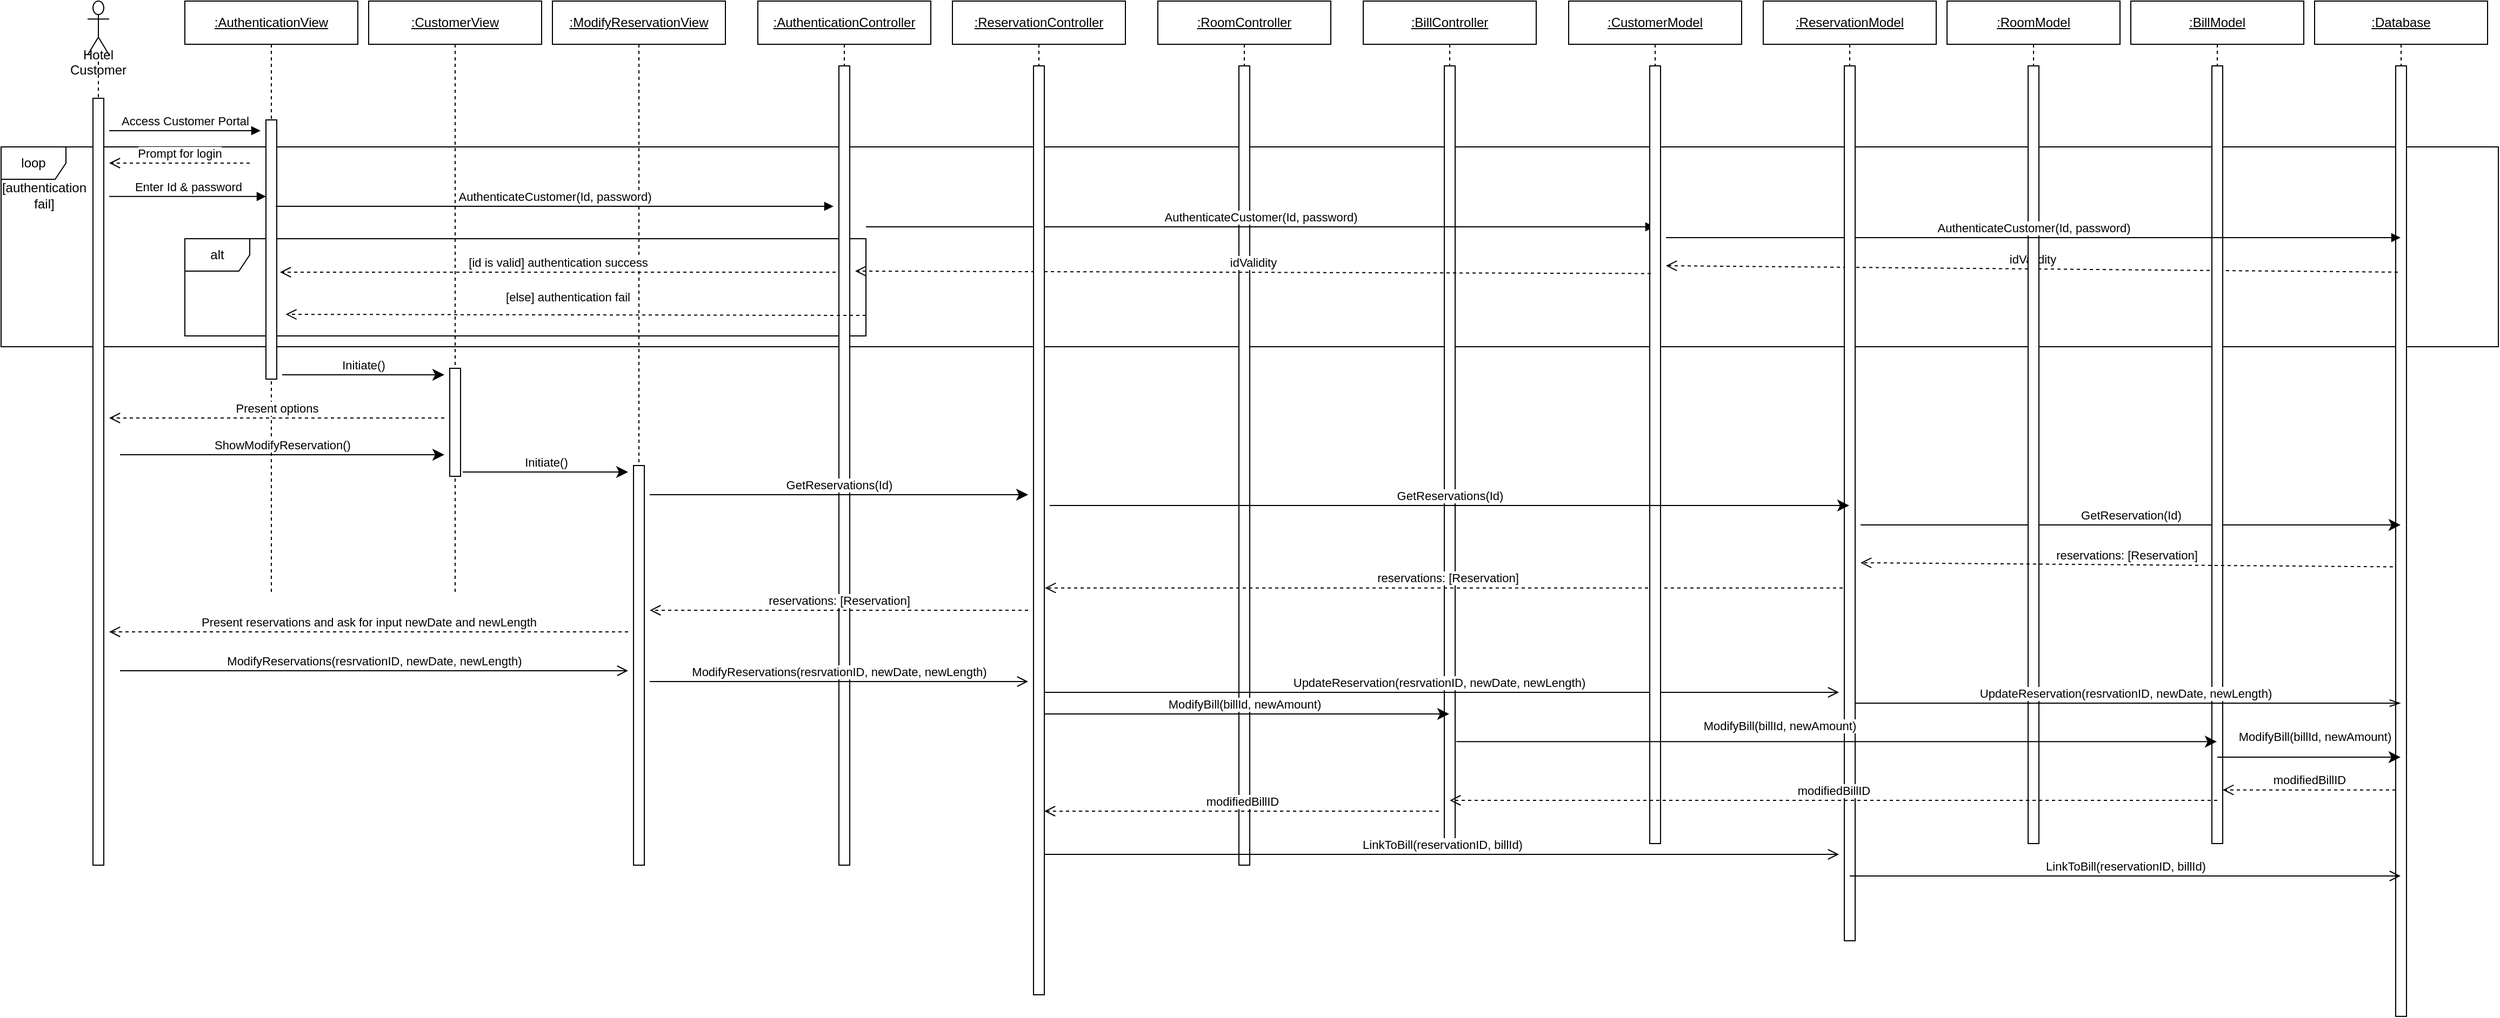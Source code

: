 <mxfile version="20.4.0" type="device"><diagram id="EpxMUwXgbM7p6y1-BHpj" name="Page-1"><mxGraphModel dx="2271" dy="1170" grid="1" gridSize="10" guides="1" tooltips="1" connect="1" arrows="1" fold="1" page="1" pageScale="1" pageWidth="1100" pageHeight="850" math="0" shadow="0"><root><mxCell id="0"/><mxCell id="1" parent="0"/><mxCell id="3EWrQ-oBs63gJlRdLufB-16" value="loop" style="shape=umlFrame;whiteSpace=wrap;html=1;" parent="1" vertex="1"><mxGeometry x="40" y="295" width="2310" height="185" as="geometry"/></mxCell><mxCell id="3EWrQ-oBs63gJlRdLufB-24" value="alt" style="shape=umlFrame;whiteSpace=wrap;html=1;" parent="1" vertex="1"><mxGeometry x="210" y="380" width="630" height="90" as="geometry"/></mxCell><mxCell id="3EWrQ-oBs63gJlRdLufB-3" value="Hotel Customer" style="shape=umlLifeline;participant=umlActor;perimeter=lifelinePerimeter;whiteSpace=wrap;html=1;container=1;collapsible=0;recursiveResize=0;verticalAlign=top;spacingTop=36;outlineConnect=0;size=50;" parent="1" vertex="1"><mxGeometry x="120" y="160" width="20" height="800" as="geometry"/></mxCell><mxCell id="3EWrQ-oBs63gJlRdLufB-10" value="" style="html=1;points=[];perimeter=orthogonalPerimeter;" parent="3EWrQ-oBs63gJlRdLufB-3" vertex="1"><mxGeometry x="5" y="90" width="10" height="710" as="geometry"/></mxCell><mxCell id="3EWrQ-oBs63gJlRdLufB-4" value="&lt;u&gt;:ModifyReservationView&lt;/u&gt;" style="shape=umlLifeline;perimeter=lifelinePerimeter;whiteSpace=wrap;html=1;container=1;collapsible=0;recursiveResize=0;outlineConnect=0;" parent="1" vertex="1"><mxGeometry x="550" y="160" width="160" height="800" as="geometry"/></mxCell><mxCell id="3EWrQ-oBs63gJlRdLufB-30" value="" style="html=1;points=[];perimeter=orthogonalPerimeter;" parent="3EWrQ-oBs63gJlRdLufB-4" vertex="1"><mxGeometry x="75" y="430" width="10" height="370" as="geometry"/></mxCell><mxCell id="3EWrQ-oBs63gJlRdLufB-5" value="&lt;u&gt;:AuthenticationView&lt;/u&gt;" style="shape=umlLifeline;perimeter=lifelinePerimeter;whiteSpace=wrap;html=1;container=1;collapsible=0;recursiveResize=0;outlineConnect=0;" parent="1" vertex="1"><mxGeometry x="210" y="160" width="160" height="550" as="geometry"/></mxCell><mxCell id="3EWrQ-oBs63gJlRdLufB-12" value="" style="html=1;points=[];perimeter=orthogonalPerimeter;" parent="3EWrQ-oBs63gJlRdLufB-5" vertex="1"><mxGeometry x="75" y="110" width="10" height="240" as="geometry"/></mxCell><mxCell id="3EWrQ-oBs63gJlRdLufB-6" value="&lt;u&gt;:RoomController&lt;/u&gt;" style="shape=umlLifeline;perimeter=lifelinePerimeter;whiteSpace=wrap;html=1;container=1;collapsible=0;recursiveResize=0;outlineConnect=0;" parent="1" vertex="1"><mxGeometry x="1110" y="160" width="160" height="800" as="geometry"/></mxCell><mxCell id="3EWrQ-oBs63gJlRdLufB-34" value="" style="html=1;points=[];perimeter=orthogonalPerimeter;" parent="3EWrQ-oBs63gJlRdLufB-6" vertex="1"><mxGeometry x="75" y="60" width="10" height="740" as="geometry"/></mxCell><mxCell id="_DIsXy_g9aee6iMMdGKL-7" value="modifiedBillID" style="html=1;verticalAlign=bottom;endArrow=open;dashed=1;endSize=8;" edge="1" parent="3EWrQ-oBs63gJlRdLufB-6"><mxGeometry relative="1" as="geometry"><mxPoint x="260" y="750" as="sourcePoint"/><mxPoint x="-104.996" y="750" as="targetPoint"/></mxGeometry></mxCell><mxCell id="3EWrQ-oBs63gJlRdLufB-7" value="&lt;u&gt;:AuthenticationController&lt;/u&gt;" style="shape=umlLifeline;perimeter=lifelinePerimeter;whiteSpace=wrap;html=1;container=1;collapsible=0;recursiveResize=0;outlineConnect=0;" parent="1" vertex="1"><mxGeometry x="740" y="160" width="160" height="800" as="geometry"/></mxCell><mxCell id="3EWrQ-oBs63gJlRdLufB-15" value="" style="html=1;points=[];perimeter=orthogonalPerimeter;" parent="3EWrQ-oBs63gJlRdLufB-7" vertex="1"><mxGeometry x="75" y="60" width="10" height="740" as="geometry"/></mxCell><mxCell id="3EWrQ-oBs63gJlRdLufB-8" value="&lt;u&gt;:BillController&lt;/u&gt;" style="shape=umlLifeline;perimeter=lifelinePerimeter;whiteSpace=wrap;html=1;container=1;collapsible=0;recursiveResize=0;outlineConnect=0;" parent="1" vertex="1"><mxGeometry x="1300" y="160" width="160" height="780" as="geometry"/></mxCell><mxCell id="3EWrQ-oBs63gJlRdLufB-35" value="" style="html=1;points=[];perimeter=orthogonalPerimeter;" parent="3EWrQ-oBs63gJlRdLufB-8" vertex="1"><mxGeometry x="75" y="60" width="10" height="720" as="geometry"/></mxCell><mxCell id="3EWrQ-oBs63gJlRdLufB-9" value="&lt;u&gt;:Database&lt;/u&gt;" style="shape=umlLifeline;perimeter=lifelinePerimeter;whiteSpace=wrap;html=1;container=1;collapsible=0;recursiveResize=0;outlineConnect=0;" parent="1" vertex="1"><mxGeometry x="2180" y="160" width="160" height="940" as="geometry"/></mxCell><mxCell id="3EWrQ-oBs63gJlRdLufB-13" value="" style="html=1;points=[];perimeter=orthogonalPerimeter;" parent="3EWrQ-oBs63gJlRdLufB-9" vertex="1"><mxGeometry x="75" y="60" width="10" height="880" as="geometry"/></mxCell><mxCell id="3EWrQ-oBs63gJlRdLufB-11" value="Access Customer Portal" style="html=1;verticalAlign=bottom;endArrow=block;" parent="1" edge="1"><mxGeometry width="80" relative="1" as="geometry"><mxPoint x="140" y="280" as="sourcePoint"/><mxPoint x="280" y="280" as="targetPoint"/></mxGeometry></mxCell><mxCell id="3EWrQ-oBs63gJlRdLufB-14" value="Prompt for login" style="html=1;verticalAlign=bottom;endArrow=open;dashed=1;endSize=8;" parent="1" edge="1"><mxGeometry relative="1" as="geometry"><mxPoint x="270" y="310" as="sourcePoint"/><mxPoint x="140" y="310" as="targetPoint"/></mxGeometry></mxCell><mxCell id="3EWrQ-oBs63gJlRdLufB-17" value="[authentication fail]" style="text;html=1;strokeColor=none;fillColor=none;align=center;verticalAlign=middle;whiteSpace=wrap;rounded=0;" parent="1" vertex="1"><mxGeometry x="60" y="330" width="40" height="20" as="geometry"/></mxCell><mxCell id="3EWrQ-oBs63gJlRdLufB-18" value="Enter Id &amp;amp; password" style="html=1;verticalAlign=bottom;endArrow=block;exitX=1.5;exitY=0.128;exitDx=0;exitDy=0;exitPerimeter=0;" parent="1" source="3EWrQ-oBs63gJlRdLufB-10" target="3EWrQ-oBs63gJlRdLufB-12" edge="1"><mxGeometry width="80" relative="1" as="geometry"><mxPoint x="150" y="290" as="sourcePoint"/><mxPoint x="290" y="290" as="targetPoint"/></mxGeometry></mxCell><mxCell id="3EWrQ-oBs63gJlRdLufB-19" value="AuthenticateCustomer(Id, password)" style="html=1;verticalAlign=bottom;endArrow=block;" parent="1" edge="1"><mxGeometry width="80" relative="1" as="geometry"><mxPoint x="294" y="350" as="sourcePoint"/><mxPoint x="810" y="350" as="targetPoint"/></mxGeometry></mxCell><mxCell id="3EWrQ-oBs63gJlRdLufB-20" value="AuthenticateCustomer(Id, password)" style="html=1;verticalAlign=bottom;endArrow=block;" parent="1" edge="1" target="62-GpjqkKZHMpxuvRS4g-1"><mxGeometry width="80" relative="1" as="geometry"><mxPoint x="840" y="369" as="sourcePoint"/><mxPoint x="1360" y="369" as="targetPoint"/></mxGeometry></mxCell><mxCell id="3EWrQ-oBs63gJlRdLufB-21" value="idValidity" style="html=1;verticalAlign=bottom;endArrow=open;dashed=1;endSize=8;exitX=0.2;exitY=0.217;exitDx=0;exitDy=0;exitPerimeter=0;" parent="1" source="3EWrQ-oBs63gJlRdLufB-13" edge="1"><mxGeometry relative="1" as="geometry"><mxPoint x="1550" y="405" as="sourcePoint"/><mxPoint x="1580" y="405" as="targetPoint"/></mxGeometry></mxCell><mxCell id="3EWrQ-oBs63gJlRdLufB-22" value="[id is valid] authentication success" style="html=1;verticalAlign=bottom;endArrow=open;dashed=1;endSize=8;" parent="1" edge="1"><mxGeometry relative="1" as="geometry"><mxPoint x="812" y="411" as="sourcePoint"/><mxPoint x="298" y="411" as="targetPoint"/></mxGeometry></mxCell><mxCell id="3EWrQ-oBs63gJlRdLufB-23" value="[else] authentication fail" style="html=1;verticalAlign=bottom;endArrow=open;dashed=1;endSize=8;exitX=1;exitY=0.789;exitDx=0;exitDy=0;exitPerimeter=0;entryX=0.148;entryY=0.778;entryDx=0;entryDy=0;entryPerimeter=0;" parent="1" source="3EWrQ-oBs63gJlRdLufB-24" target="3EWrQ-oBs63gJlRdLufB-24" edge="1"><mxGeometry x="0.028" y="-8" relative="1" as="geometry"><mxPoint x="664" y="421" as="sourcePoint"/><mxPoint x="304" y="420" as="targetPoint"/><mxPoint as="offset"/></mxGeometry></mxCell><mxCell id="3EWrQ-oBs63gJlRdLufB-25" value="Initiate()" style="html=1;verticalAlign=bottom;endArrow=classic;endSize=8;endFill=1;" parent="1" edge="1"><mxGeometry relative="1" as="geometry"><mxPoint x="300" y="506" as="sourcePoint"/><mxPoint x="450" y="506" as="targetPoint"/></mxGeometry></mxCell><mxCell id="3EWrQ-oBs63gJlRdLufB-26" value="&lt;u&gt;:CustomerView&lt;/u&gt;" style="shape=umlLifeline;perimeter=lifelinePerimeter;whiteSpace=wrap;html=1;container=1;collapsible=0;recursiveResize=0;outlineConnect=0;" parent="1" vertex="1"><mxGeometry x="380" y="160" width="160" height="550" as="geometry"/></mxCell><mxCell id="3EWrQ-oBs63gJlRdLufB-27" value="" style="html=1;points=[];perimeter=orthogonalPerimeter;" parent="3EWrQ-oBs63gJlRdLufB-26" vertex="1"><mxGeometry x="75" y="340" width="10" height="100" as="geometry"/></mxCell><mxCell id="3EWrQ-oBs63gJlRdLufB-28" value="Present options" style="html=1;verticalAlign=bottom;endArrow=open;dashed=1;endSize=8;" parent="1" edge="1"><mxGeometry relative="1" as="geometry"><mxPoint x="450" y="546" as="sourcePoint"/><mxPoint x="140" y="546" as="targetPoint"/></mxGeometry></mxCell><mxCell id="3EWrQ-oBs63gJlRdLufB-29" value="ShowModifyReservation()" style="html=1;verticalAlign=bottom;endArrow=classic;endSize=8;endFill=1;" parent="1" edge="1"><mxGeometry relative="1" as="geometry"><mxPoint x="150" y="580" as="sourcePoint"/><mxPoint x="450" y="580" as="targetPoint"/></mxGeometry></mxCell><mxCell id="3EWrQ-oBs63gJlRdLufB-31" value="Initiate()" style="html=1;verticalAlign=bottom;endArrow=classic;endSize=8;endFill=1;exitX=1.2;exitY=0.96;exitDx=0;exitDy=0;exitPerimeter=0;" parent="1" source="3EWrQ-oBs63gJlRdLufB-27" edge="1"><mxGeometry relative="1" as="geometry"><mxPoint x="310" y="516" as="sourcePoint"/><mxPoint x="620" y="596" as="targetPoint"/></mxGeometry></mxCell><mxCell id="3EWrQ-oBs63gJlRdLufB-33" value="GetReservations(Id)" style="html=1;verticalAlign=bottom;endArrow=classic;endSize=8;endFill=1;" parent="1" edge="1"><mxGeometry relative="1" as="geometry"><mxPoint x="640" y="617" as="sourcePoint"/><mxPoint x="990" y="617" as="targetPoint"/></mxGeometry></mxCell><mxCell id="3EWrQ-oBs63gJlRdLufB-37" value="GetReservation(Id)" style="html=1;verticalAlign=bottom;endArrow=classic;endSize=8;endFill=1;" parent="1" target="3EWrQ-oBs63gJlRdLufB-9" edge="1"><mxGeometry relative="1" as="geometry"><mxPoint x="1760" y="645" as="sourcePoint"/><mxPoint x="1550" y="645" as="targetPoint"/></mxGeometry></mxCell><mxCell id="3EWrQ-oBs63gJlRdLufB-39" value="reservations: [Reservation]" style="html=1;verticalAlign=bottom;endArrow=open;dashed=1;endSize=8;entryX=1.057;entryY=0.562;entryDx=0;entryDy=0;entryPerimeter=0;" parent="1" edge="1" target="_DIsXy_g9aee6iMMdGKL-2" source="_DIsXy_g9aee6iMMdGKL-3"><mxGeometry relative="1" as="geometry"><mxPoint x="1560" y="688" as="sourcePoint"/><mxPoint x="1200" y="688" as="targetPoint"/></mxGeometry></mxCell><mxCell id="3EWrQ-oBs63gJlRdLufB-40" value="reservations: [Reservation]" style="html=1;verticalAlign=bottom;endArrow=open;dashed=1;endSize=8;" parent="1" edge="1"><mxGeometry relative="1" as="geometry"><mxPoint x="990" y="724" as="sourcePoint"/><mxPoint x="640" y="724" as="targetPoint"/></mxGeometry></mxCell><mxCell id="3EWrQ-oBs63gJlRdLufB-42" value="Present reservations and ask for input newDate and newLength" style="html=1;verticalAlign=bottom;endArrow=open;dashed=1;endSize=8;" parent="1" edge="1"><mxGeometry relative="1" as="geometry"><mxPoint x="620" y="744" as="sourcePoint"/><mxPoint x="140" y="744" as="targetPoint"/></mxGeometry></mxCell><mxCell id="3EWrQ-oBs63gJlRdLufB-43" value="ModifyReservations(resrvationID, newDate, newLength)" style="html=1;verticalAlign=bottom;endArrow=open;endSize=8;endFill=0;" parent="1" edge="1"><mxGeometry relative="1" as="geometry"><mxPoint x="150" y="780" as="sourcePoint"/><mxPoint x="620" y="780" as="targetPoint"/></mxGeometry></mxCell><mxCell id="3EWrQ-oBs63gJlRdLufB-44" value="ModifyReservations(resrvationID, newDate, newLength)" style="html=1;verticalAlign=bottom;endArrow=open;endSize=8;endFill=0;" parent="1" edge="1"><mxGeometry relative="1" as="geometry"><mxPoint x="640" y="790" as="sourcePoint"/><mxPoint x="990" y="790" as="targetPoint"/></mxGeometry></mxCell><mxCell id="3EWrQ-oBs63gJlRdLufB-45" value="UpdateReservation(resrvationID, newDate, newLength)" style="html=1;verticalAlign=bottom;endArrow=open;endSize=8;endFill=0;" parent="1" edge="1" source="_DIsXy_g9aee6iMMdGKL-1"><mxGeometry relative="1" as="geometry"><mxPoint x="1200" y="800" as="sourcePoint"/><mxPoint x="1740" y="800" as="targetPoint"/></mxGeometry></mxCell><mxCell id="3EWrQ-oBs63gJlRdLufB-46" value="ModifyBill(billId, newAmount)" style="html=1;verticalAlign=bottom;endArrow=classic;endSize=8;endFill=1;" parent="1" edge="1" target="3EWrQ-oBs63gJlRdLufB-8" source="_DIsXy_g9aee6iMMdGKL-1"><mxGeometry relative="1" as="geometry"><mxPoint x="1210" y="829" as="sourcePoint"/><mxPoint x="1360" y="829" as="targetPoint"/><Array as="points"><mxPoint x="1250" y="820"/></Array></mxGeometry></mxCell><mxCell id="62-GpjqkKZHMpxuvRS4g-1" value="&lt;u&gt;:CustomerModel&lt;/u&gt;" style="shape=umlLifeline;perimeter=lifelinePerimeter;whiteSpace=wrap;html=1;container=1;collapsible=0;recursiveResize=0;outlineConnect=0;" parent="1" vertex="1"><mxGeometry x="1490" y="160" width="160" height="780" as="geometry"/></mxCell><mxCell id="62-GpjqkKZHMpxuvRS4g-2" value="" style="html=1;points=[];perimeter=orthogonalPerimeter;" parent="62-GpjqkKZHMpxuvRS4g-1" vertex="1"><mxGeometry x="75" y="60" width="10" height="720" as="geometry"/></mxCell><mxCell id="62-GpjqkKZHMpxuvRS4g-3" value="&lt;u&gt;:RoomModel&lt;/u&gt;" style="shape=umlLifeline;perimeter=lifelinePerimeter;whiteSpace=wrap;html=1;container=1;collapsible=0;recursiveResize=0;outlineConnect=0;" parent="1" vertex="1"><mxGeometry x="1840" y="160" width="160" height="780" as="geometry"/></mxCell><mxCell id="62-GpjqkKZHMpxuvRS4g-4" value="" style="html=1;points=[];perimeter=orthogonalPerimeter;" parent="62-GpjqkKZHMpxuvRS4g-3" vertex="1"><mxGeometry x="75" y="60" width="10" height="720" as="geometry"/></mxCell><mxCell id="62-GpjqkKZHMpxuvRS4g-5" value="&lt;u&gt;:BillModel&lt;/u&gt;" style="shape=umlLifeline;perimeter=lifelinePerimeter;whiteSpace=wrap;html=1;container=1;collapsible=0;recursiveResize=0;outlineConnect=0;" parent="1" vertex="1"><mxGeometry x="2010" y="160" width="160" height="780" as="geometry"/></mxCell><mxCell id="62-GpjqkKZHMpxuvRS4g-6" value="" style="html=1;points=[];perimeter=orthogonalPerimeter;" parent="62-GpjqkKZHMpxuvRS4g-5" vertex="1"><mxGeometry x="75" y="60" width="10" height="720" as="geometry"/></mxCell><mxCell id="62-GpjqkKZHMpxuvRS4g-7" value="AuthenticateCustomer(Id, password)" style="html=1;verticalAlign=bottom;endArrow=block;" parent="1" target="3EWrQ-oBs63gJlRdLufB-9" edge="1"><mxGeometry width="80" relative="1" as="geometry"><mxPoint x="1580" y="379" as="sourcePoint"/><mxPoint x="1560" y="379" as="targetPoint"/></mxGeometry></mxCell><mxCell id="62-GpjqkKZHMpxuvRS4g-8" value="idValidity" style="html=1;verticalAlign=bottom;endArrow=open;dashed=1;endSize=8;exitX=0.1;exitY=0.267;exitDx=0;exitDy=0;exitPerimeter=0;" parent="1" source="62-GpjqkKZHMpxuvRS4g-2" edge="1"><mxGeometry relative="1" as="geometry"><mxPoint x="1380" y="405" as="sourcePoint"/><mxPoint x="830" y="410" as="targetPoint"/></mxGeometry></mxCell><mxCell id="62-GpjqkKZHMpxuvRS4g-11" value="reservations: [Reservation]" style="html=1;verticalAlign=bottom;endArrow=open;dashed=1;endSize=8;exitX=-0.257;exitY=0.527;exitDx=0;exitDy=0;exitPerimeter=0;" parent="1" source="3EWrQ-oBs63gJlRdLufB-13" edge="1"><mxGeometry relative="1" as="geometry"><mxPoint x="1560" y="698" as="sourcePoint"/><mxPoint x="1760" y="680" as="targetPoint"/></mxGeometry></mxCell><mxCell id="62-GpjqkKZHMpxuvRS4g-13" value="UpdateReservation(resrvationID, newDate, newLength)" style="html=1;verticalAlign=bottom;endArrow=openThin;endSize=8;endFill=0;" parent="1" target="3EWrQ-oBs63gJlRdLufB-9" edge="1" source="_DIsXy_g9aee6iMMdGKL-3"><mxGeometry relative="1" as="geometry"><mxPoint x="1930" y="820" as="sourcePoint"/><mxPoint x="1929.5" y="820" as="targetPoint"/><Array as="points"><mxPoint x="2010" y="810"/></Array></mxGeometry></mxCell><mxCell id="62-GpjqkKZHMpxuvRS4g-14" value="ModifyBill(billId, newAmount)" style="html=1;verticalAlign=bottom;endArrow=classic;endSize=8;endFill=1;" parent="1" target="3EWrQ-oBs63gJlRdLufB-9" edge="1"><mxGeometry x="0.059" y="10" relative="1" as="geometry"><mxPoint x="2090" y="860" as="sourcePoint"/><mxPoint x="2099.5" y="855.68" as="targetPoint"/><mxPoint as="offset"/></mxGeometry></mxCell><mxCell id="62-GpjqkKZHMpxuvRS4g-15" value="modifiedBillID" style="html=1;verticalAlign=bottom;endArrow=open;dashed=1;endSize=8;entryX=1;entryY=0.931;entryDx=0;entryDy=0;entryPerimeter=0;" parent="1" source="3EWrQ-oBs63gJlRdLufB-13" target="62-GpjqkKZHMpxuvRS4g-6" edge="1"><mxGeometry relative="1" as="geometry"><mxPoint x="1323" y="912.28" as="sourcePoint"/><mxPoint x="970" y="912" as="targetPoint"/></mxGeometry></mxCell><mxCell id="_DIsXy_g9aee6iMMdGKL-1" value="&lt;u&gt;:ReservationController&lt;/u&gt;" style="shape=umlLifeline;perimeter=lifelinePerimeter;whiteSpace=wrap;html=1;container=1;collapsible=0;recursiveResize=0;outlineConnect=0;" vertex="1" parent="1"><mxGeometry x="920" y="160" width="160" height="920" as="geometry"/></mxCell><mxCell id="_DIsXy_g9aee6iMMdGKL-2" value="" style="html=1;points=[];perimeter=orthogonalPerimeter;" vertex="1" parent="_DIsXy_g9aee6iMMdGKL-1"><mxGeometry x="75" y="60" width="10" height="860" as="geometry"/></mxCell><mxCell id="_DIsXy_g9aee6iMMdGKL-8" value="LinkToBill(reservationID, billId)" style="html=1;verticalAlign=bottom;endArrow=open;endSize=8;endFill=0;" edge="1" parent="_DIsXy_g9aee6iMMdGKL-1"><mxGeometry relative="1" as="geometry"><mxPoint x="85.001" y="790.0" as="sourcePoint"/><mxPoint x="820" y="790" as="targetPoint"/><Array as="points"><mxPoint x="335.93" y="790"/></Array></mxGeometry></mxCell><mxCell id="_DIsXy_g9aee6iMMdGKL-3" value="&lt;u&gt;:ReservationModel&lt;/u&gt;" style="shape=umlLifeline;perimeter=lifelinePerimeter;whiteSpace=wrap;html=1;container=1;collapsible=0;recursiveResize=0;outlineConnect=0;" vertex="1" parent="1"><mxGeometry x="1670" y="160" width="160" height="870" as="geometry"/></mxCell><mxCell id="_DIsXy_g9aee6iMMdGKL-4" value="" style="html=1;points=[];perimeter=orthogonalPerimeter;" vertex="1" parent="_DIsXy_g9aee6iMMdGKL-3"><mxGeometry x="75" y="60" width="10" height="810" as="geometry"/></mxCell><mxCell id="_DIsXy_g9aee6iMMdGKL-5" value="GetReservations(Id)" style="html=1;verticalAlign=bottom;endArrow=classic;endSize=8;endFill=1;" edge="1" parent="1" target="_DIsXy_g9aee6iMMdGKL-3"><mxGeometry relative="1" as="geometry"><mxPoint x="1010" y="627" as="sourcePoint"/><mxPoint x="1000" y="627.0" as="targetPoint"/></mxGeometry></mxCell><mxCell id="_DIsXy_g9aee6iMMdGKL-6" value="modifiedBillID" style="html=1;verticalAlign=bottom;endArrow=open;dashed=1;endSize=8;" edge="1" parent="1" target="3EWrQ-oBs63gJlRdLufB-8"><mxGeometry relative="1" as="geometry"><mxPoint x="2090" y="900" as="sourcePoint"/><mxPoint x="2105" y="900.32" as="targetPoint"/></mxGeometry></mxCell><mxCell id="3EWrQ-oBs63gJlRdLufB-47" value="ModifyBill(billId, newAmount)" style="html=1;verticalAlign=bottom;endArrow=classic;endSize=8;endFill=1;exitX=1.1;exitY=0.869;exitDx=0;exitDy=0;exitPerimeter=0;" parent="1" source="3EWrQ-oBs63gJlRdLufB-35" target="62-GpjqkKZHMpxuvRS4g-5" edge="1"><mxGeometry x="-0.15" y="6" relative="1" as="geometry"><mxPoint x="1400" y="870" as="sourcePoint"/><mxPoint x="1950" y="850" as="targetPoint"/><mxPoint as="offset"/></mxGeometry></mxCell><mxCell id="_DIsXy_g9aee6iMMdGKL-9" value="LinkToBill(reservationID, billId)" style="html=1;verticalAlign=bottom;endArrow=open;endSize=8;endFill=0;" edge="1" parent="1" source="_DIsXy_g9aee6iMMdGKL-3" target="3EWrQ-oBs63gJlRdLufB-9"><mxGeometry relative="1" as="geometry"><mxPoint x="1530" y="1160" as="sourcePoint"/><mxPoint x="1750" y="960" as="targetPoint"/><Array as="points"><mxPoint x="1960" y="970"/></Array></mxGeometry></mxCell></root></mxGraphModel></diagram></mxfile>